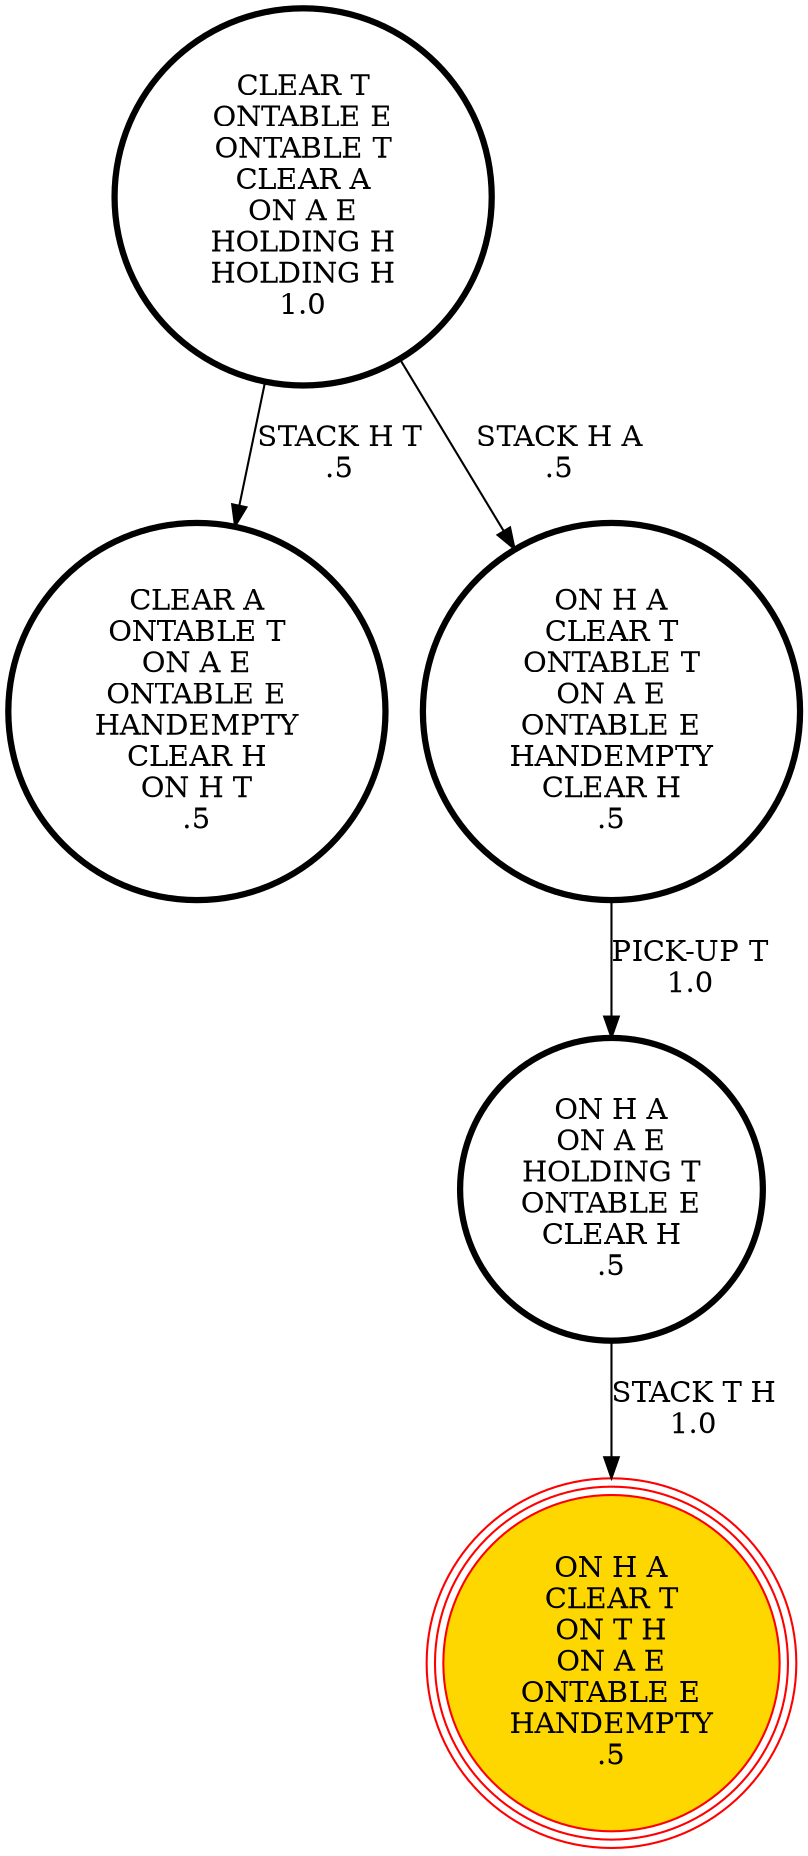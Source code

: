 digraph {
"ON H A\nON A E\nHOLDING T\nONTABLE E\nCLEAR H\n.5\n" -> "ON H A\nCLEAR T\nON T H\nON A E\nONTABLE E\nHANDEMPTY\n.5\n"[label="STACK T H\n1.0\n"];
"CLEAR T\nONTABLE E\nONTABLE T\nCLEAR A\nON A E\nHOLDING H\nHOLDING H\n1.0\n" -> "CLEAR A\nONTABLE T\nON A E\nONTABLE E\nHANDEMPTY\nCLEAR H\nON H T\n.5\n"[label="STACK H T\n.5\n"];
"CLEAR T\nONTABLE E\nONTABLE T\nCLEAR A\nON A E\nHOLDING H\nHOLDING H\n1.0\n" -> "ON H A\nCLEAR T\nONTABLE T\nON A E\nONTABLE E\nHANDEMPTY\nCLEAR H\n.5\n"[label="STACK H A\n.5\n"];
"ON H A\nCLEAR T\nONTABLE T\nON A E\nONTABLE E\nHANDEMPTY\nCLEAR H\n.5\n" -> "ON H A\nON A E\nHOLDING T\nONTABLE E\nCLEAR H\n.5\n"[label="PICK-UP T\n1.0\n"];
"ON H A\nCLEAR T\nON T H\nON A E\nONTABLE E\nHANDEMPTY\n.5\n" [shape=circle, style=filled color=red, fillcolor=gold, peripheries=3];
"CLEAR A\nONTABLE T\nON A E\nONTABLE E\nHANDEMPTY\nCLEAR H\nON H T\n.5\n" [shape=circle, penwidth=3];
"ON H A\nCLEAR T\nONTABLE T\nON A E\nONTABLE E\nHANDEMPTY\nCLEAR H\n.5\n" [shape=circle, penwidth=3];
"ON H A\nON A E\nHOLDING T\nONTABLE E\nCLEAR H\n.5\n" [shape=circle, penwidth=3];
"ON H A\nCLEAR T\nON T H\nON A E\nONTABLE E\nHANDEMPTY\n.5\n" [shape=circle, style=filled color=red, fillcolor=gold, peripheries=3];
"CLEAR A\nONTABLE T\nON A E\nONTABLE E\nHANDEMPTY\nCLEAR H\nON H T\n.5\n" [shape=circle, penwidth=3];
"CLEAR T\nONTABLE E\nONTABLE T\nCLEAR A\nON A E\nHOLDING H\nHOLDING H\n1.0\n" [shape=circle, penwidth=3];
}
